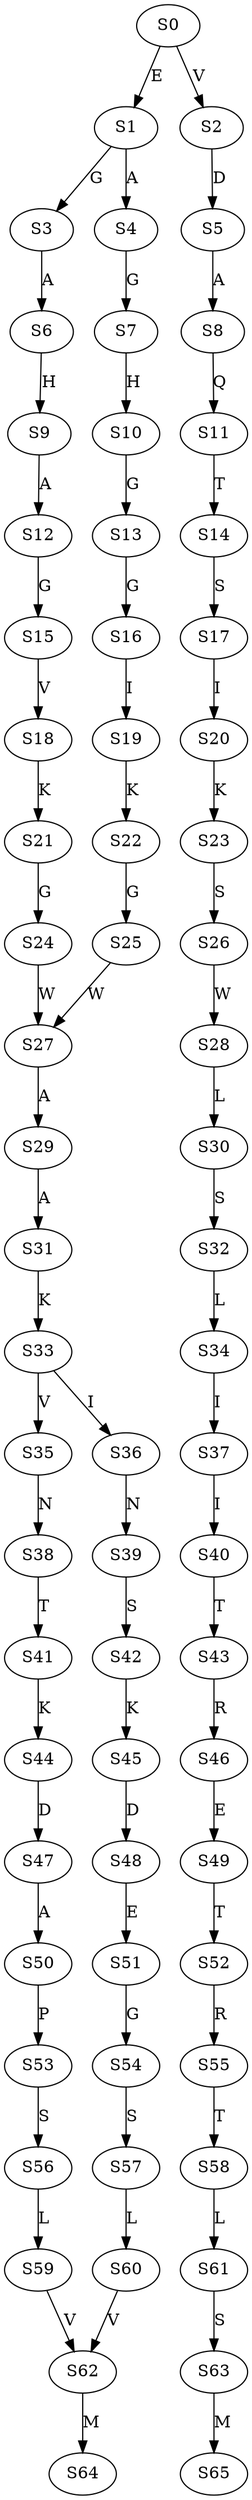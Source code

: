 strict digraph  {
	S0 -> S1 [ label = E ];
	S0 -> S2 [ label = V ];
	S1 -> S3 [ label = G ];
	S1 -> S4 [ label = A ];
	S2 -> S5 [ label = D ];
	S3 -> S6 [ label = A ];
	S4 -> S7 [ label = G ];
	S5 -> S8 [ label = A ];
	S6 -> S9 [ label = H ];
	S7 -> S10 [ label = H ];
	S8 -> S11 [ label = Q ];
	S9 -> S12 [ label = A ];
	S10 -> S13 [ label = G ];
	S11 -> S14 [ label = T ];
	S12 -> S15 [ label = G ];
	S13 -> S16 [ label = G ];
	S14 -> S17 [ label = S ];
	S15 -> S18 [ label = V ];
	S16 -> S19 [ label = I ];
	S17 -> S20 [ label = I ];
	S18 -> S21 [ label = K ];
	S19 -> S22 [ label = K ];
	S20 -> S23 [ label = K ];
	S21 -> S24 [ label = G ];
	S22 -> S25 [ label = G ];
	S23 -> S26 [ label = S ];
	S24 -> S27 [ label = W ];
	S25 -> S27 [ label = W ];
	S26 -> S28 [ label = W ];
	S27 -> S29 [ label = A ];
	S28 -> S30 [ label = L ];
	S29 -> S31 [ label = A ];
	S30 -> S32 [ label = S ];
	S31 -> S33 [ label = K ];
	S32 -> S34 [ label = L ];
	S33 -> S35 [ label = V ];
	S33 -> S36 [ label = I ];
	S34 -> S37 [ label = I ];
	S35 -> S38 [ label = N ];
	S36 -> S39 [ label = N ];
	S37 -> S40 [ label = I ];
	S38 -> S41 [ label = T ];
	S39 -> S42 [ label = S ];
	S40 -> S43 [ label = T ];
	S41 -> S44 [ label = K ];
	S42 -> S45 [ label = K ];
	S43 -> S46 [ label = R ];
	S44 -> S47 [ label = D ];
	S45 -> S48 [ label = D ];
	S46 -> S49 [ label = E ];
	S47 -> S50 [ label = A ];
	S48 -> S51 [ label = E ];
	S49 -> S52 [ label = T ];
	S50 -> S53 [ label = P ];
	S51 -> S54 [ label = G ];
	S52 -> S55 [ label = R ];
	S53 -> S56 [ label = S ];
	S54 -> S57 [ label = S ];
	S55 -> S58 [ label = T ];
	S56 -> S59 [ label = L ];
	S57 -> S60 [ label = L ];
	S58 -> S61 [ label = L ];
	S59 -> S62 [ label = V ];
	S60 -> S62 [ label = V ];
	S61 -> S63 [ label = S ];
	S62 -> S64 [ label = M ];
	S63 -> S65 [ label = M ];
}
